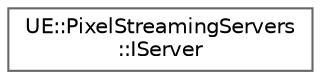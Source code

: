 digraph "Graphical Class Hierarchy"
{
 // INTERACTIVE_SVG=YES
 // LATEX_PDF_SIZE
  bgcolor="transparent";
  edge [fontname=Helvetica,fontsize=10,labelfontname=Helvetica,labelfontsize=10];
  node [fontname=Helvetica,fontsize=10,shape=box,height=0.2,width=0.4];
  rankdir="LR";
  Node0 [id="Node000000",label="UE::PixelStreamingServers\l::IServer",height=0.2,width=0.4,color="grey40", fillcolor="white", style="filled",URL="$de/d4b/classUE_1_1PixelStreamingServers_1_1IServer.html",tooltip="Interface for all Pixel Streaming servers."];
}
